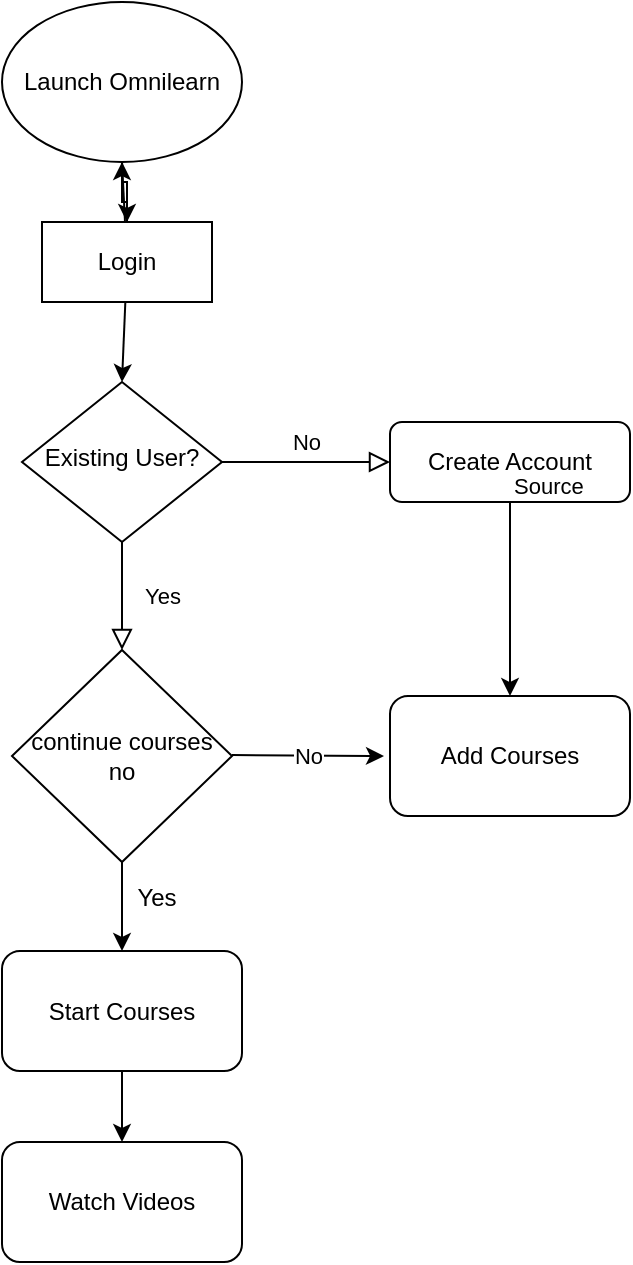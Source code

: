 <mxfile version="15.8.2" type="github">
  <diagram id="C5RBs43oDa-KdzZeNtuy" name="Page-1">
    <mxGraphModel dx="1447" dy="737" grid="1" gridSize="10" guides="1" tooltips="1" connect="1" arrows="1" fold="1" page="1" pageScale="1" pageWidth="827" pageHeight="1169" math="0" shadow="0">
      <root>
        <mxCell id="WIyWlLk6GJQsqaUBKTNV-0" />
        <mxCell id="WIyWlLk6GJQsqaUBKTNV-1" parent="WIyWlLk6GJQsqaUBKTNV-0" />
        <mxCell id="WIyWlLk6GJQsqaUBKTNV-4" value="Yes" style="rounded=0;html=1;jettySize=auto;orthogonalLoop=1;fontSize=11;endArrow=block;endFill=0;endSize=8;strokeWidth=1;shadow=0;labelBackgroundColor=none;edgeStyle=orthogonalEdgeStyle;entryX=0.5;entryY=0;entryDx=0;entryDy=0;" parent="WIyWlLk6GJQsqaUBKTNV-1" source="WIyWlLk6GJQsqaUBKTNV-6" target="tUX4ecAW6TSRSTz0bDxl-14" edge="1">
          <mxGeometry y="20" relative="1" as="geometry">
            <mxPoint as="offset" />
            <mxPoint x="220" y="370" as="targetPoint" />
          </mxGeometry>
        </mxCell>
        <mxCell id="WIyWlLk6GJQsqaUBKTNV-5" value="No" style="edgeStyle=orthogonalEdgeStyle;rounded=0;html=1;jettySize=auto;orthogonalLoop=1;fontSize=11;endArrow=block;endFill=0;endSize=8;strokeWidth=1;shadow=0;labelBackgroundColor=none;" parent="WIyWlLk6GJQsqaUBKTNV-1" source="WIyWlLk6GJQsqaUBKTNV-6" target="WIyWlLk6GJQsqaUBKTNV-7" edge="1">
          <mxGeometry y="10" relative="1" as="geometry">
            <mxPoint as="offset" />
          </mxGeometry>
        </mxCell>
        <mxCell id="WIyWlLk6GJQsqaUBKTNV-6" value="Existing User?" style="rhombus;whiteSpace=wrap;html=1;shadow=0;fontFamily=Helvetica;fontSize=12;align=center;strokeWidth=1;spacing=6;spacingTop=-4;" parent="WIyWlLk6GJQsqaUBKTNV-1" vertex="1">
          <mxGeometry x="170" y="240" width="100" height="80" as="geometry" />
        </mxCell>
        <mxCell id="WIyWlLk6GJQsqaUBKTNV-7" value="Create Account" style="rounded=1;whiteSpace=wrap;html=1;fontSize=12;glass=0;strokeWidth=1;shadow=0;" parent="WIyWlLk6GJQsqaUBKTNV-1" vertex="1">
          <mxGeometry x="354" y="260" width="120" height="40" as="geometry" />
        </mxCell>
        <mxCell id="198_gknx-cHm4lIdOG58-4" value="" style="edgeStyle=orthogonalEdgeStyle;rounded=0;orthogonalLoop=1;jettySize=auto;html=1;" edge="1" parent="WIyWlLk6GJQsqaUBKTNV-1" source="lyKu-R7jTC8tJjmrzSi_-0" target="198_gknx-cHm4lIdOG58-0">
          <mxGeometry relative="1" as="geometry" />
        </mxCell>
        <mxCell id="lyKu-R7jTC8tJjmrzSi_-0" value="Launch Omnilearn" style="ellipse;whiteSpace=wrap;html=1;" vertex="1" parent="WIyWlLk6GJQsqaUBKTNV-1">
          <mxGeometry x="160" y="50" width="120" height="80" as="geometry" />
        </mxCell>
        <mxCell id="0gecMMSMYFmtCWdTtbf2-3" value="" style="endArrow=classic;html=1;rounded=0;startArrow=none;" edge="1" parent="WIyWlLk6GJQsqaUBKTNV-1" source="198_gknx-cHm4lIdOG58-0">
          <mxGeometry relative="1" as="geometry">
            <mxPoint x="220" y="130" as="sourcePoint" />
            <mxPoint x="220" y="240" as="targetPoint" />
          </mxGeometry>
        </mxCell>
        <mxCell id="tUX4ecAW6TSRSTz0bDxl-13" value="Start Courses" style="rounded=1;whiteSpace=wrap;html=1;" vertex="1" parent="WIyWlLk6GJQsqaUBKTNV-1">
          <mxGeometry x="160" y="524.5" width="120" height="60" as="geometry" />
        </mxCell>
        <mxCell id="tUX4ecAW6TSRSTz0bDxl-14" value="continue courses&lt;br&gt;no" style="rhombus;whiteSpace=wrap;html=1;" vertex="1" parent="WIyWlLk6GJQsqaUBKTNV-1">
          <mxGeometry x="165" y="374" width="110" height="106" as="geometry" />
        </mxCell>
        <mxCell id="tUX4ecAW6TSRSTz0bDxl-23" value="Watch Videos" style="rounded=1;whiteSpace=wrap;html=1;" vertex="1" parent="WIyWlLk6GJQsqaUBKTNV-1">
          <mxGeometry x="160" y="620" width="120" height="60" as="geometry" />
        </mxCell>
        <mxCell id="tUX4ecAW6TSRSTz0bDxl-28" style="edgeStyle=orthogonalEdgeStyle;rounded=0;orthogonalLoop=1;jettySize=auto;html=1;exitX=0.5;exitY=1;exitDx=0;exitDy=0;entryX=0.5;entryY=0;entryDx=0;entryDy=0;" edge="1" parent="WIyWlLk6GJQsqaUBKTNV-1" source="tUX4ecAW6TSRSTz0bDxl-13" target="tUX4ecAW6TSRSTz0bDxl-23">
          <mxGeometry relative="1" as="geometry" />
        </mxCell>
        <mxCell id="tUX4ecAW6TSRSTz0bDxl-27" style="edgeStyle=orthogonalEdgeStyle;rounded=0;orthogonalLoop=1;jettySize=auto;html=1;exitX=0.5;exitY=1;exitDx=0;exitDy=0;entryX=0.5;entryY=0;entryDx=0;entryDy=0;" edge="1" parent="WIyWlLk6GJQsqaUBKTNV-1" source="tUX4ecAW6TSRSTz0bDxl-14" target="tUX4ecAW6TSRSTz0bDxl-13">
          <mxGeometry relative="1" as="geometry" />
        </mxCell>
        <mxCell id="lyKu-R7jTC8tJjmrzSi_-7" value="Yes" style="text;html=1;align=center;verticalAlign=middle;resizable=0;points=[];autosize=1;strokeColor=none;fillColor=none;" vertex="1" parent="WIyWlLk6GJQsqaUBKTNV-1">
          <mxGeometry x="217" y="488" width="40" height="20" as="geometry" />
        </mxCell>
        <mxCell id="0gecMMSMYFmtCWdTtbf2-19" value="" style="endArrow=classic;html=1;rounded=0;" edge="1" parent="WIyWlLk6GJQsqaUBKTNV-1">
          <mxGeometry relative="1" as="geometry">
            <mxPoint x="275" y="426.5" as="sourcePoint" />
            <mxPoint x="351" y="427" as="targetPoint" />
          </mxGeometry>
        </mxCell>
        <mxCell id="0gecMMSMYFmtCWdTtbf2-20" value="No" style="edgeLabel;resizable=0;html=1;align=center;verticalAlign=middle;" connectable="0" vertex="1" parent="0gecMMSMYFmtCWdTtbf2-19">
          <mxGeometry relative="1" as="geometry" />
        </mxCell>
        <mxCell id="tUX4ecAW6TSRSTz0bDxl-8" value="Add Courses" style="rounded=1;whiteSpace=wrap;html=1;" vertex="1" parent="WIyWlLk6GJQsqaUBKTNV-1">
          <mxGeometry x="354" y="397" width="120" height="60" as="geometry" />
        </mxCell>
        <mxCell id="0gecMMSMYFmtCWdTtbf2-24" value="" style="endArrow=classic;html=1;rounded=0;exitX=0.5;exitY=1;exitDx=0;exitDy=0;entryX=0.5;entryY=0;entryDx=0;entryDy=0;" edge="1" parent="WIyWlLk6GJQsqaUBKTNV-1" source="WIyWlLk6GJQsqaUBKTNV-7" target="tUX4ecAW6TSRSTz0bDxl-8">
          <mxGeometry relative="1" as="geometry">
            <mxPoint x="340" y="350" as="sourcePoint" />
            <mxPoint x="500" y="350" as="targetPoint" />
            <Array as="points" />
          </mxGeometry>
        </mxCell>
        <mxCell id="0gecMMSMYFmtCWdTtbf2-26" value="Source" style="edgeLabel;resizable=0;html=1;align=left;verticalAlign=bottom;" connectable="0" vertex="1" parent="0gecMMSMYFmtCWdTtbf2-24">
          <mxGeometry x="-1" relative="1" as="geometry" />
        </mxCell>
        <mxCell id="198_gknx-cHm4lIdOG58-5" value="" style="edgeStyle=orthogonalEdgeStyle;rounded=0;orthogonalLoop=1;jettySize=auto;html=1;" edge="1" parent="WIyWlLk6GJQsqaUBKTNV-1" source="198_gknx-cHm4lIdOG58-0" target="lyKu-R7jTC8tJjmrzSi_-0">
          <mxGeometry relative="1" as="geometry" />
        </mxCell>
        <mxCell id="198_gknx-cHm4lIdOG58-0" value="Login" style="rounded=0;whiteSpace=wrap;html=1;" vertex="1" parent="WIyWlLk6GJQsqaUBKTNV-1">
          <mxGeometry x="180" y="160" width="85" height="40" as="geometry" />
        </mxCell>
        <mxCell id="198_gknx-cHm4lIdOG58-1" value="" style="endArrow=none;html=1;rounded=0;" edge="1" parent="WIyWlLk6GJQsqaUBKTNV-1" target="198_gknx-cHm4lIdOG58-0">
          <mxGeometry relative="1" as="geometry">
            <mxPoint x="220" y="130.0" as="sourcePoint" />
            <mxPoint x="220" y="240.0" as="targetPoint" />
          </mxGeometry>
        </mxCell>
      </root>
    </mxGraphModel>
  </diagram>
</mxfile>
